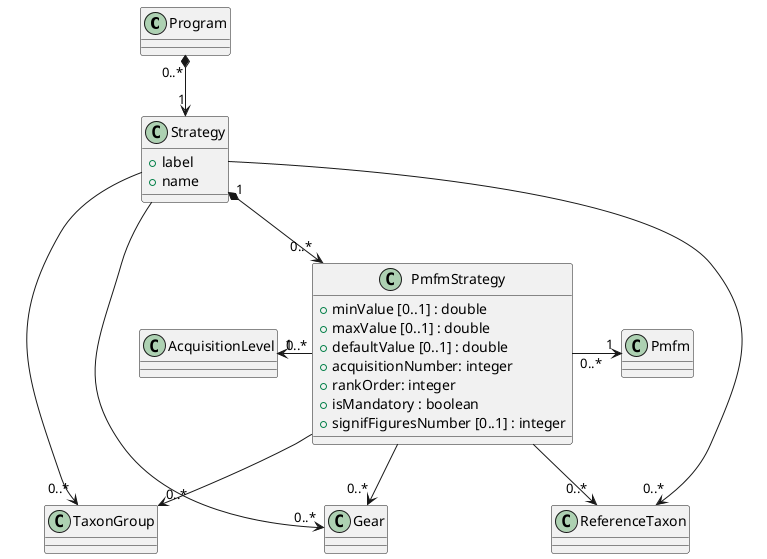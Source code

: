 @startuml

class Program {
}

Program "0..*" *-down-> "1" Strategy

class Strategy {
 +label
 +name
}

Strategy  --> "0..*" TaxonGroup
Strategy  --> "0..*" ReferenceTaxon
Strategy  --> "0..*" Gear


class PmfmStrategy {
  +minValue [0..1] : double
  +maxValue [0..1] : double
  +defaultValue [0..1] : double
  +acquisitionNumber: integer
  +rankOrder: integer
  +isMandatory : boolean
  +signifFiguresNumber [0..1] : integer
}


Strategy "1" *--> "0..*" PmfmStrategy
PmfmStrategy "0..*" -right-> "1" Pmfm: "    "
PmfmStrategy "0..*" -left-> "1" AcquisitionLevel

PmfmStrategy  --> "0..*" TaxonGroup
PmfmStrategy  --> "0..*" ReferenceTaxon
PmfmStrategy  --> "0..*" Gear

@enduml
